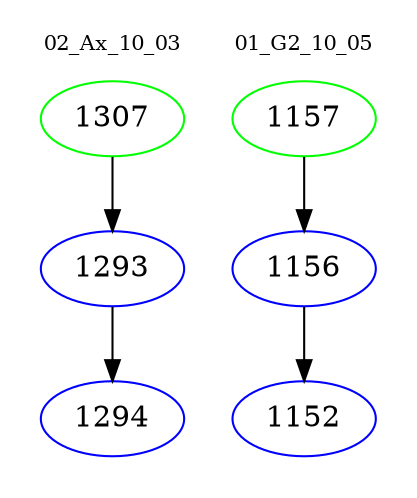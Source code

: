 digraph{
subgraph cluster_0 {
color = white
label = "02_Ax_10_03";
fontsize=10;
T0_1307 [label="1307", color="green"]
T0_1307 -> T0_1293 [color="black"]
T0_1293 [label="1293", color="blue"]
T0_1293 -> T0_1294 [color="black"]
T0_1294 [label="1294", color="blue"]
}
subgraph cluster_1 {
color = white
label = "01_G2_10_05";
fontsize=10;
T1_1157 [label="1157", color="green"]
T1_1157 -> T1_1156 [color="black"]
T1_1156 [label="1156", color="blue"]
T1_1156 -> T1_1152 [color="black"]
T1_1152 [label="1152", color="blue"]
}
}
